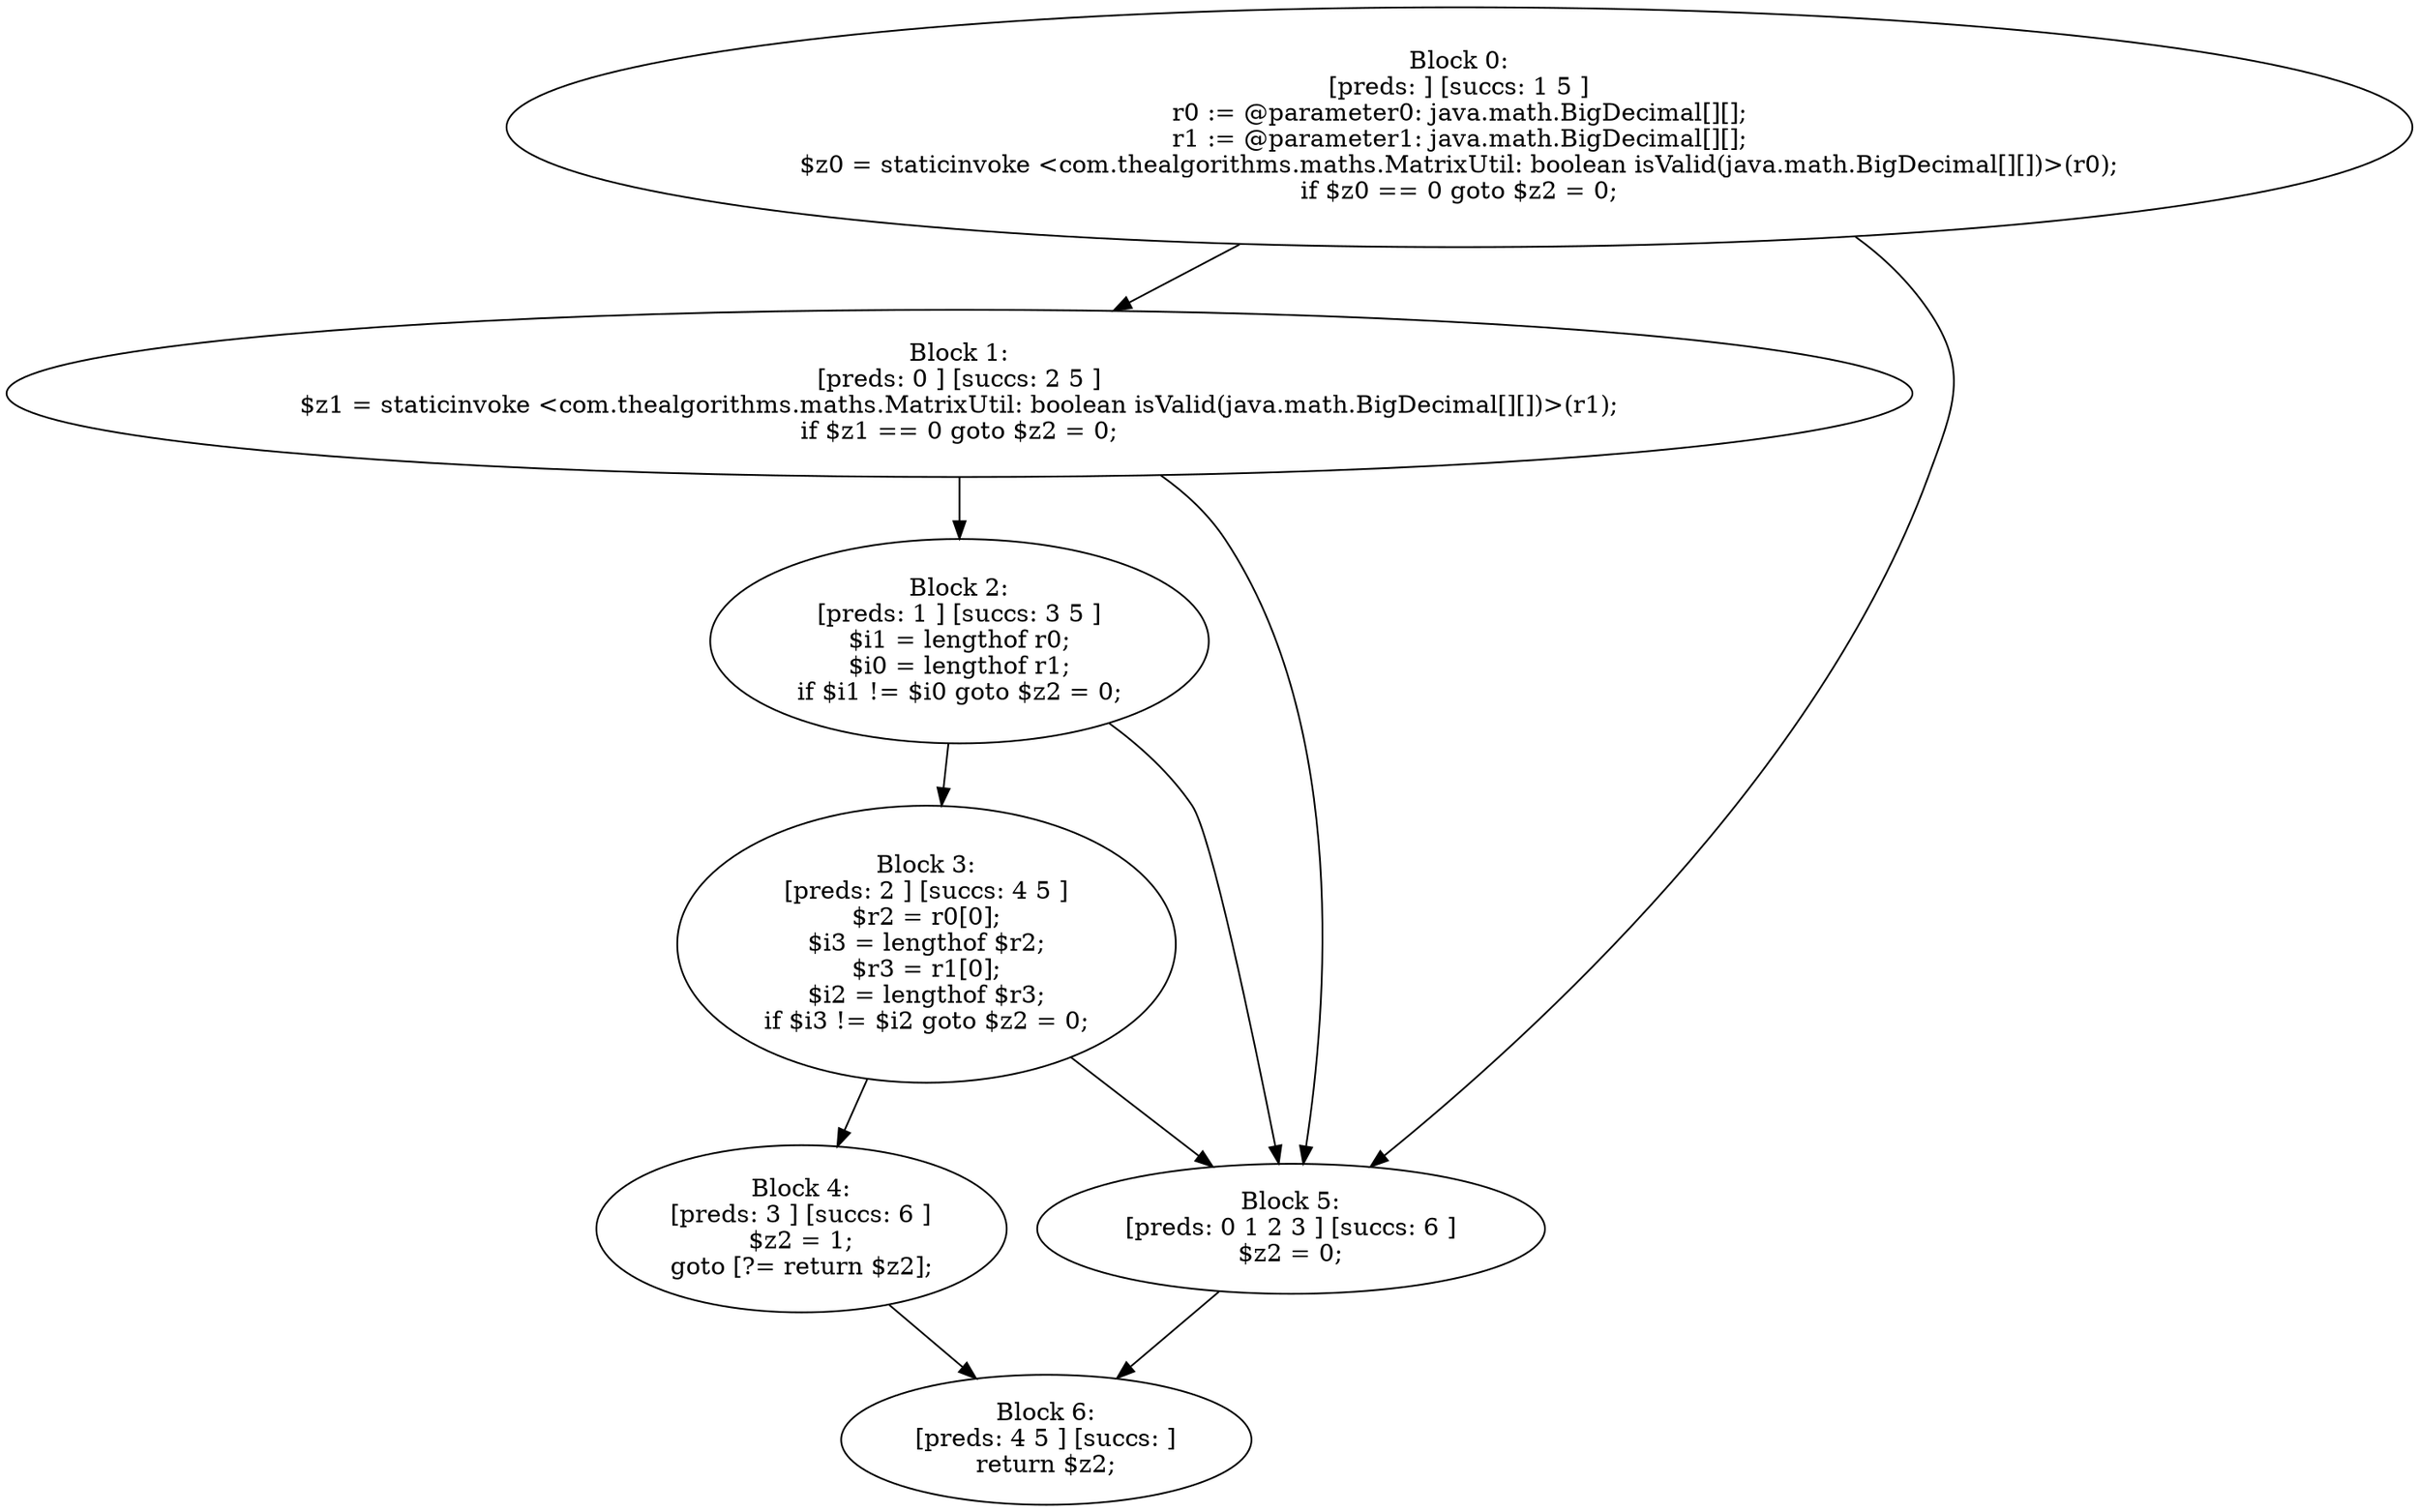 digraph "unitGraph" {
    "Block 0:
[preds: ] [succs: 1 5 ]
r0 := @parameter0: java.math.BigDecimal[][];
r1 := @parameter1: java.math.BigDecimal[][];
$z0 = staticinvoke <com.thealgorithms.maths.MatrixUtil: boolean isValid(java.math.BigDecimal[][])>(r0);
if $z0 == 0 goto $z2 = 0;
"
    "Block 1:
[preds: 0 ] [succs: 2 5 ]
$z1 = staticinvoke <com.thealgorithms.maths.MatrixUtil: boolean isValid(java.math.BigDecimal[][])>(r1);
if $z1 == 0 goto $z2 = 0;
"
    "Block 2:
[preds: 1 ] [succs: 3 5 ]
$i1 = lengthof r0;
$i0 = lengthof r1;
if $i1 != $i0 goto $z2 = 0;
"
    "Block 3:
[preds: 2 ] [succs: 4 5 ]
$r2 = r0[0];
$i3 = lengthof $r2;
$r3 = r1[0];
$i2 = lengthof $r3;
if $i3 != $i2 goto $z2 = 0;
"
    "Block 4:
[preds: 3 ] [succs: 6 ]
$z2 = 1;
goto [?= return $z2];
"
    "Block 5:
[preds: 0 1 2 3 ] [succs: 6 ]
$z2 = 0;
"
    "Block 6:
[preds: 4 5 ] [succs: ]
return $z2;
"
    "Block 0:
[preds: ] [succs: 1 5 ]
r0 := @parameter0: java.math.BigDecimal[][];
r1 := @parameter1: java.math.BigDecimal[][];
$z0 = staticinvoke <com.thealgorithms.maths.MatrixUtil: boolean isValid(java.math.BigDecimal[][])>(r0);
if $z0 == 0 goto $z2 = 0;
"->"Block 1:
[preds: 0 ] [succs: 2 5 ]
$z1 = staticinvoke <com.thealgorithms.maths.MatrixUtil: boolean isValid(java.math.BigDecimal[][])>(r1);
if $z1 == 0 goto $z2 = 0;
";
    "Block 0:
[preds: ] [succs: 1 5 ]
r0 := @parameter0: java.math.BigDecimal[][];
r1 := @parameter1: java.math.BigDecimal[][];
$z0 = staticinvoke <com.thealgorithms.maths.MatrixUtil: boolean isValid(java.math.BigDecimal[][])>(r0);
if $z0 == 0 goto $z2 = 0;
"->"Block 5:
[preds: 0 1 2 3 ] [succs: 6 ]
$z2 = 0;
";
    "Block 1:
[preds: 0 ] [succs: 2 5 ]
$z1 = staticinvoke <com.thealgorithms.maths.MatrixUtil: boolean isValid(java.math.BigDecimal[][])>(r1);
if $z1 == 0 goto $z2 = 0;
"->"Block 2:
[preds: 1 ] [succs: 3 5 ]
$i1 = lengthof r0;
$i0 = lengthof r1;
if $i1 != $i0 goto $z2 = 0;
";
    "Block 1:
[preds: 0 ] [succs: 2 5 ]
$z1 = staticinvoke <com.thealgorithms.maths.MatrixUtil: boolean isValid(java.math.BigDecimal[][])>(r1);
if $z1 == 0 goto $z2 = 0;
"->"Block 5:
[preds: 0 1 2 3 ] [succs: 6 ]
$z2 = 0;
";
    "Block 2:
[preds: 1 ] [succs: 3 5 ]
$i1 = lengthof r0;
$i0 = lengthof r1;
if $i1 != $i0 goto $z2 = 0;
"->"Block 3:
[preds: 2 ] [succs: 4 5 ]
$r2 = r0[0];
$i3 = lengthof $r2;
$r3 = r1[0];
$i2 = lengthof $r3;
if $i3 != $i2 goto $z2 = 0;
";
    "Block 2:
[preds: 1 ] [succs: 3 5 ]
$i1 = lengthof r0;
$i0 = lengthof r1;
if $i1 != $i0 goto $z2 = 0;
"->"Block 5:
[preds: 0 1 2 3 ] [succs: 6 ]
$z2 = 0;
";
    "Block 3:
[preds: 2 ] [succs: 4 5 ]
$r2 = r0[0];
$i3 = lengthof $r2;
$r3 = r1[0];
$i2 = lengthof $r3;
if $i3 != $i2 goto $z2 = 0;
"->"Block 4:
[preds: 3 ] [succs: 6 ]
$z2 = 1;
goto [?= return $z2];
";
    "Block 3:
[preds: 2 ] [succs: 4 5 ]
$r2 = r0[0];
$i3 = lengthof $r2;
$r3 = r1[0];
$i2 = lengthof $r3;
if $i3 != $i2 goto $z2 = 0;
"->"Block 5:
[preds: 0 1 2 3 ] [succs: 6 ]
$z2 = 0;
";
    "Block 4:
[preds: 3 ] [succs: 6 ]
$z2 = 1;
goto [?= return $z2];
"->"Block 6:
[preds: 4 5 ] [succs: ]
return $z2;
";
    "Block 5:
[preds: 0 1 2 3 ] [succs: 6 ]
$z2 = 0;
"->"Block 6:
[preds: 4 5 ] [succs: ]
return $z2;
";
}

